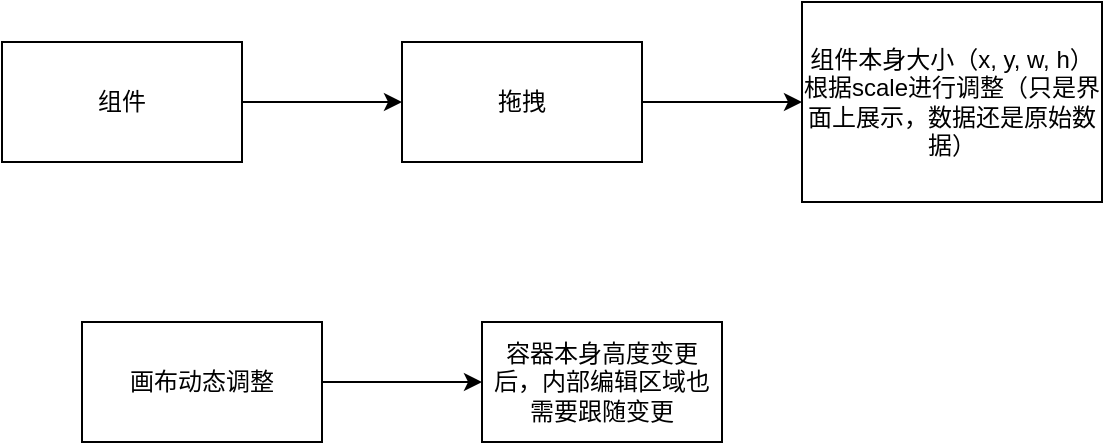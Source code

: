 <mxfile>
    <diagram id="n4dQH96Y3Be6YUL6v9bw" name="Page-1">
        <mxGraphModel dx="1022" dy="463" grid="1" gridSize="10" guides="1" tooltips="1" connect="1" arrows="1" fold="1" page="1" pageScale="1" pageWidth="850" pageHeight="1100" math="0" shadow="0">
            <root>
                <mxCell id="0"/>
                <mxCell id="1" parent="0"/>
                <mxCell id="6" value="" style="edgeStyle=none;html=1;" edge="1" parent="1" source="2" target="5">
                    <mxGeometry relative="1" as="geometry"/>
                </mxCell>
                <mxCell id="2" value="组件" style="rounded=0;whiteSpace=wrap;html=1;" vertex="1" parent="1">
                    <mxGeometry x="100" y="100" width="120" height="60" as="geometry"/>
                </mxCell>
                <mxCell id="8" value="" style="edgeStyle=none;html=1;" edge="1" parent="1" source="5" target="7">
                    <mxGeometry relative="1" as="geometry"/>
                </mxCell>
                <mxCell id="5" value="拖拽" style="whiteSpace=wrap;html=1;rounded=0;" vertex="1" parent="1">
                    <mxGeometry x="300" y="100" width="120" height="60" as="geometry"/>
                </mxCell>
                <mxCell id="7" value="组件本身大小（x, y, w, h）根据scale进行调整（只是界面上展示，数据还是原始数据）" style="whiteSpace=wrap;html=1;rounded=0;" vertex="1" parent="1">
                    <mxGeometry x="500" y="80" width="150" height="100" as="geometry"/>
                </mxCell>
                <mxCell id="11" value="" style="edgeStyle=none;html=1;" edge="1" parent="1" source="9" target="10">
                    <mxGeometry relative="1" as="geometry"/>
                </mxCell>
                <mxCell id="9" value="画布动态调整" style="rounded=0;whiteSpace=wrap;html=1;" vertex="1" parent="1">
                    <mxGeometry x="140" y="240" width="120" height="60" as="geometry"/>
                </mxCell>
                <mxCell id="10" value="容器本身高度变更后，内部编辑区域也需要跟随变更" style="whiteSpace=wrap;html=1;rounded=0;" vertex="1" parent="1">
                    <mxGeometry x="340" y="240" width="120" height="60" as="geometry"/>
                </mxCell>
            </root>
        </mxGraphModel>
    </diagram>
</mxfile>